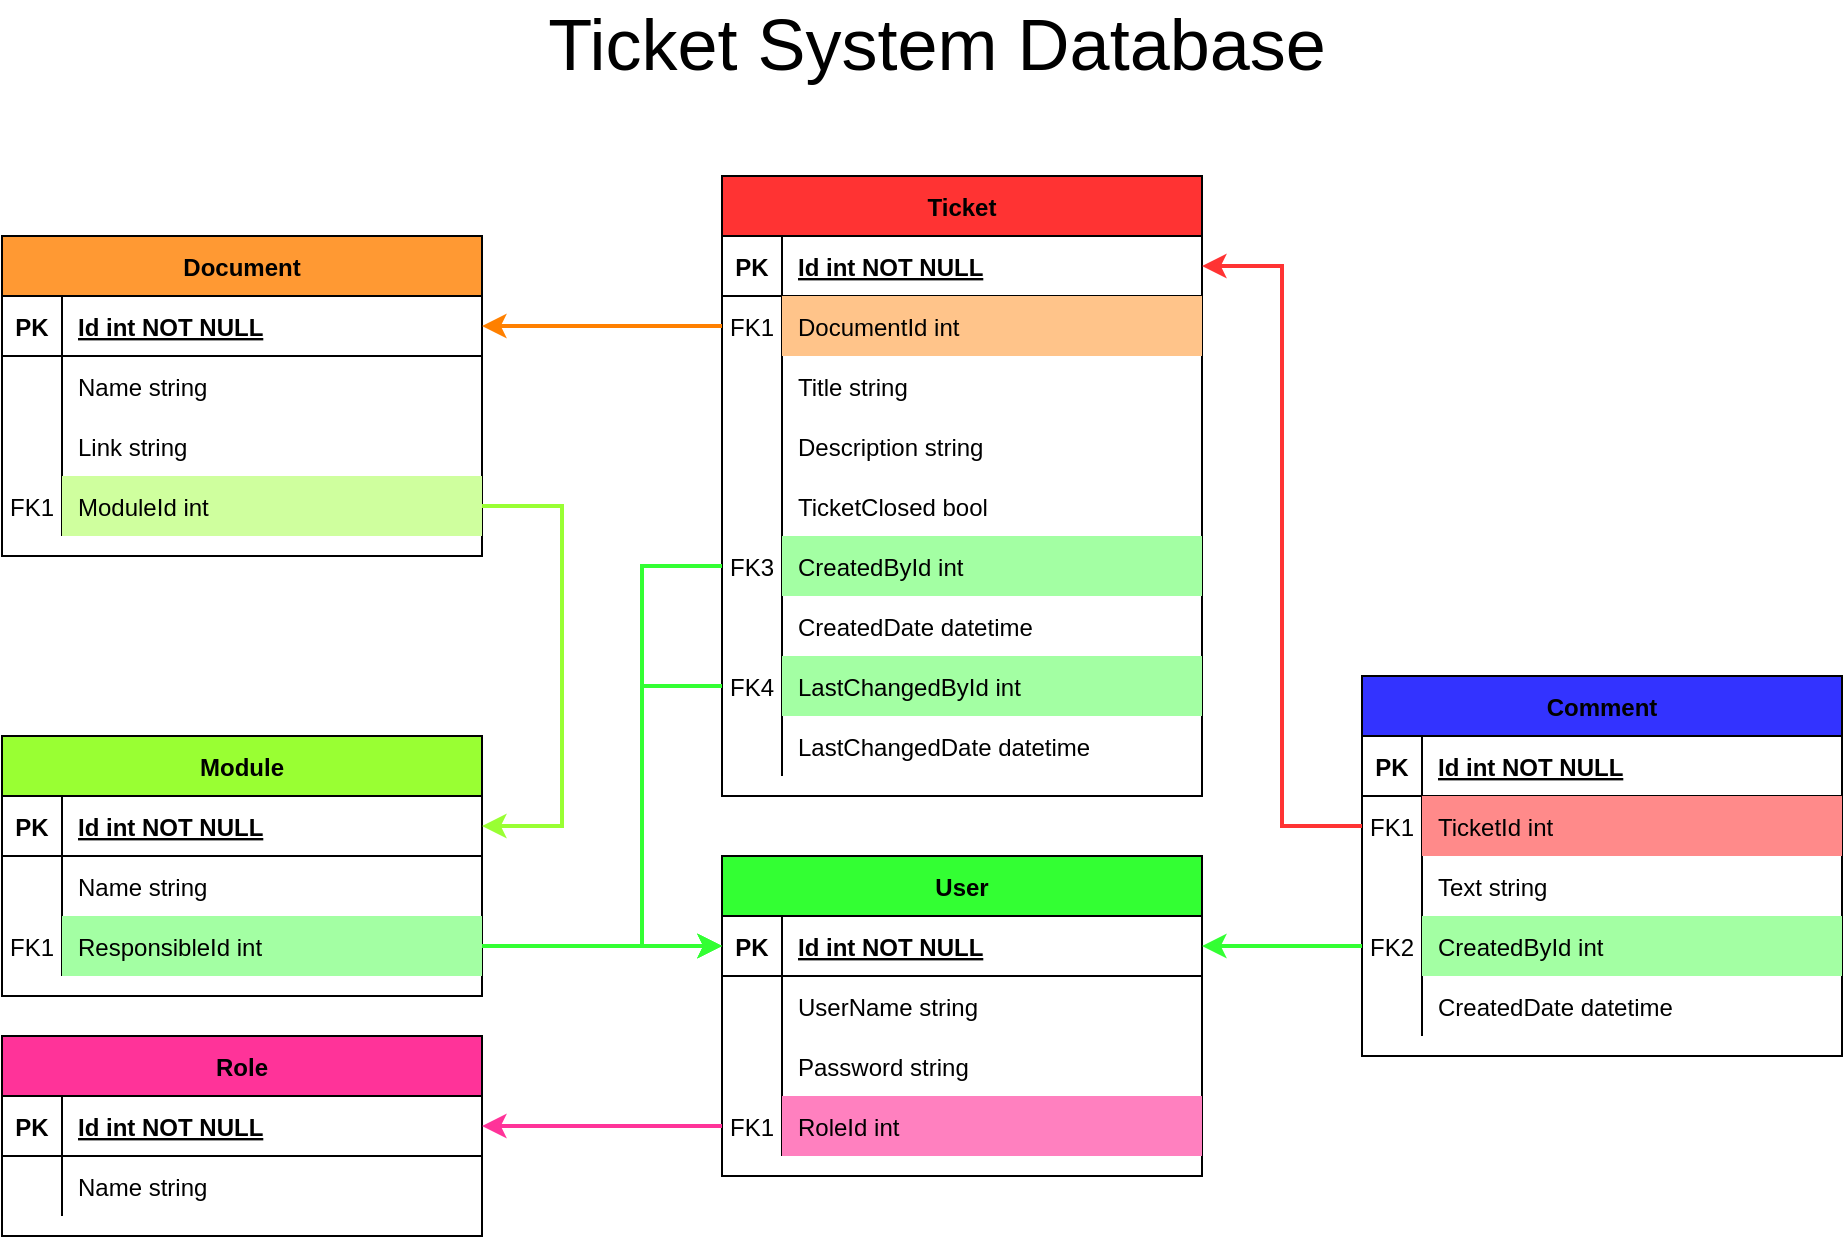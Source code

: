 <mxfile version="14.4.3" type="device"><diagram id="R2lEEEUBdFMjLlhIrx00" name="Page-1"><mxGraphModel dx="1422" dy="822" grid="0" gridSize="10" guides="1" tooltips="1" connect="1" arrows="1" fold="1" page="1" pageScale="1" pageWidth="1654" pageHeight="1169" math="0" shadow="0" extFonts="Permanent Marker^https://fonts.googleapis.com/css?family=Permanent+Marker"><root><mxCell id="0"/><mxCell id="1" parent="0"/><mxCell id="C-vyLk0tnHw3VtMMgP7b-2" value="Ticket" style="shape=table;startSize=30;container=1;collapsible=1;childLayout=tableLayout;fixedRows=1;rowLines=0;fontStyle=1;align=center;resizeLast=1;fillColor=#FF3333;" parent="1" vertex="1"><mxGeometry x="720" y="120" width="240" height="310" as="geometry"/></mxCell><mxCell id="C-vyLk0tnHw3VtMMgP7b-3" value="" style="shape=partialRectangle;collapsible=0;dropTarget=0;pointerEvents=0;fillColor=none;points=[[0,0.5],[1,0.5]];portConstraint=eastwest;top=0;left=0;right=0;bottom=1;" parent="C-vyLk0tnHw3VtMMgP7b-2" vertex="1"><mxGeometry y="30" width="240" height="30" as="geometry"/></mxCell><mxCell id="C-vyLk0tnHw3VtMMgP7b-4" value="PK" style="shape=partialRectangle;overflow=hidden;connectable=0;fillColor=none;top=0;left=0;bottom=0;right=0;fontStyle=1;" parent="C-vyLk0tnHw3VtMMgP7b-3" vertex="1"><mxGeometry width="30" height="30" as="geometry"/></mxCell><mxCell id="C-vyLk0tnHw3VtMMgP7b-5" value="Id int NOT NULL " style="shape=partialRectangle;overflow=hidden;connectable=0;fillColor=none;top=0;left=0;bottom=0;right=0;align=left;spacingLeft=6;fontStyle=5;" parent="C-vyLk0tnHw3VtMMgP7b-3" vertex="1"><mxGeometry x="30" width="210" height="30" as="geometry"/></mxCell><mxCell id="C-vyLk0tnHw3VtMMgP7b-9" value="" style="shape=partialRectangle;collapsible=0;dropTarget=0;pointerEvents=0;fillColor=none;points=[[0,0.5],[1,0.5]];portConstraint=eastwest;top=0;left=0;right=0;bottom=0;" parent="C-vyLk0tnHw3VtMMgP7b-2" vertex="1"><mxGeometry y="60" width="240" height="30" as="geometry"/></mxCell><mxCell id="C-vyLk0tnHw3VtMMgP7b-10" value="FK1" style="shape=partialRectangle;overflow=hidden;connectable=0;fillColor=none;top=0;left=0;bottom=0;right=0;" parent="C-vyLk0tnHw3VtMMgP7b-9" vertex="1"><mxGeometry width="30" height="30" as="geometry"/></mxCell><mxCell id="C-vyLk0tnHw3VtMMgP7b-11" value="DocumentId int" style="shape=partialRectangle;overflow=hidden;connectable=0;top=0;left=0;bottom=0;right=0;align=left;spacingLeft=6;fillColor=#FFC48A;" parent="C-vyLk0tnHw3VtMMgP7b-9" vertex="1"><mxGeometry x="30" width="210" height="30" as="geometry"/></mxCell><mxCell id="z_uNDXSWE4VgRmkXFjkP-1" value="" style="shape=partialRectangle;collapsible=0;dropTarget=0;pointerEvents=0;fillColor=none;points=[[0,0.5],[1,0.5]];portConstraint=eastwest;top=0;left=0;right=0;bottom=0;" parent="C-vyLk0tnHw3VtMMgP7b-2" vertex="1"><mxGeometry y="90" width="240" height="30" as="geometry"/></mxCell><mxCell id="z_uNDXSWE4VgRmkXFjkP-2" value="" style="shape=partialRectangle;overflow=hidden;connectable=0;fillColor=none;top=0;left=0;bottom=0;right=0;" parent="z_uNDXSWE4VgRmkXFjkP-1" vertex="1"><mxGeometry width="30" height="30" as="geometry"/></mxCell><mxCell id="z_uNDXSWE4VgRmkXFjkP-3" value="Title string" style="shape=partialRectangle;overflow=hidden;connectable=0;top=0;left=0;bottom=0;right=0;align=left;spacingLeft=6;fillColor=none;" parent="z_uNDXSWE4VgRmkXFjkP-1" vertex="1"><mxGeometry x="30" width="210" height="30" as="geometry"/></mxCell><mxCell id="z_uNDXSWE4VgRmkXFjkP-4" value="" style="shape=partialRectangle;collapsible=0;dropTarget=0;pointerEvents=0;fillColor=none;points=[[0,0.5],[1,0.5]];portConstraint=eastwest;top=0;left=0;right=0;bottom=0;" parent="C-vyLk0tnHw3VtMMgP7b-2" vertex="1"><mxGeometry y="120" width="240" height="30" as="geometry"/></mxCell><mxCell id="z_uNDXSWE4VgRmkXFjkP-5" value="" style="shape=partialRectangle;overflow=hidden;connectable=0;fillColor=none;top=0;left=0;bottom=0;right=0;" parent="z_uNDXSWE4VgRmkXFjkP-4" vertex="1"><mxGeometry width="30" height="30" as="geometry"/></mxCell><mxCell id="z_uNDXSWE4VgRmkXFjkP-6" value="Description string" style="shape=partialRectangle;overflow=hidden;connectable=0;top=0;left=0;bottom=0;right=0;align=left;spacingLeft=6;fillColor=none;" parent="z_uNDXSWE4VgRmkXFjkP-4" vertex="1"><mxGeometry x="30" width="210" height="30" as="geometry"/></mxCell><mxCell id="S55iQ5VllEJQa9KrodJ4-59" value="" style="shape=partialRectangle;collapsible=0;dropTarget=0;pointerEvents=0;fillColor=none;points=[[0,0.5],[1,0.5]];portConstraint=eastwest;top=0;left=0;right=0;bottom=0;" parent="C-vyLk0tnHw3VtMMgP7b-2" vertex="1"><mxGeometry y="150" width="240" height="30" as="geometry"/></mxCell><mxCell id="S55iQ5VllEJQa9KrodJ4-60" value="" style="shape=partialRectangle;overflow=hidden;connectable=0;fillColor=none;top=0;left=0;bottom=0;right=0;" parent="S55iQ5VllEJQa9KrodJ4-59" vertex="1"><mxGeometry width="30" height="30" as="geometry"/></mxCell><mxCell id="S55iQ5VllEJQa9KrodJ4-61" value="TicketClosed bool" style="shape=partialRectangle;overflow=hidden;connectable=0;top=0;left=0;bottom=0;right=0;align=left;spacingLeft=6;fillColor=none;" parent="S55iQ5VllEJQa9KrodJ4-59" vertex="1"><mxGeometry x="30" width="210" height="30" as="geometry"/></mxCell><mxCell id="S55iQ5VllEJQa9KrodJ4-62" value="" style="shape=partialRectangle;collapsible=0;dropTarget=0;pointerEvents=0;fillColor=none;points=[[0,0.5],[1,0.5]];portConstraint=eastwest;top=0;left=0;right=0;bottom=0;" parent="C-vyLk0tnHw3VtMMgP7b-2" vertex="1"><mxGeometry y="180" width="240" height="30" as="geometry"/></mxCell><mxCell id="S55iQ5VllEJQa9KrodJ4-63" value="FK3" style="shape=partialRectangle;overflow=hidden;connectable=0;fillColor=none;top=0;left=0;bottom=0;right=0;" parent="S55iQ5VllEJQa9KrodJ4-62" vertex="1"><mxGeometry width="30" height="30" as="geometry"/></mxCell><mxCell id="S55iQ5VllEJQa9KrodJ4-64" value="CreatedById int" style="shape=partialRectangle;overflow=hidden;connectable=0;top=0;left=0;bottom=0;right=0;align=left;spacingLeft=6;fillColor=#A3FFA3;" parent="S55iQ5VllEJQa9KrodJ4-62" vertex="1"><mxGeometry x="30" width="210" height="30" as="geometry"/></mxCell><mxCell id="S55iQ5VllEJQa9KrodJ4-65" value="" style="shape=partialRectangle;collapsible=0;dropTarget=0;pointerEvents=0;fillColor=none;points=[[0,0.5],[1,0.5]];portConstraint=eastwest;top=0;left=0;right=0;bottom=0;" parent="C-vyLk0tnHw3VtMMgP7b-2" vertex="1"><mxGeometry y="210" width="240" height="30" as="geometry"/></mxCell><mxCell id="S55iQ5VllEJQa9KrodJ4-66" value="" style="shape=partialRectangle;overflow=hidden;connectable=0;fillColor=none;top=0;left=0;bottom=0;right=0;" parent="S55iQ5VllEJQa9KrodJ4-65" vertex="1"><mxGeometry width="30" height="30" as="geometry"/></mxCell><mxCell id="S55iQ5VllEJQa9KrodJ4-67" value="CreatedDate datetime" style="shape=partialRectangle;overflow=hidden;connectable=0;fillColor=none;top=0;left=0;bottom=0;right=0;align=left;spacingLeft=6;" parent="S55iQ5VllEJQa9KrodJ4-65" vertex="1"><mxGeometry x="30" width="210" height="30" as="geometry"/></mxCell><mxCell id="S55iQ5VllEJQa9KrodJ4-68" value="" style="shape=partialRectangle;collapsible=0;dropTarget=0;pointerEvents=0;fillColor=none;points=[[0,0.5],[1,0.5]];portConstraint=eastwest;top=0;left=0;right=0;bottom=0;" parent="C-vyLk0tnHw3VtMMgP7b-2" vertex="1"><mxGeometry y="240" width="240" height="30" as="geometry"/></mxCell><mxCell id="S55iQ5VllEJQa9KrodJ4-69" value="FK4" style="shape=partialRectangle;overflow=hidden;connectable=0;fillColor=none;top=0;left=0;bottom=0;right=0;" parent="S55iQ5VllEJQa9KrodJ4-68" vertex="1"><mxGeometry width="30" height="30" as="geometry"/></mxCell><mxCell id="S55iQ5VllEJQa9KrodJ4-70" value="LastChangedById int" style="shape=partialRectangle;overflow=hidden;connectable=0;top=0;left=0;bottom=0;right=0;align=left;spacingLeft=6;fillColor=#A3FFA3;" parent="S55iQ5VllEJQa9KrodJ4-68" vertex="1"><mxGeometry x="30" width="210" height="30" as="geometry"/></mxCell><mxCell id="S55iQ5VllEJQa9KrodJ4-71" value="" style="shape=partialRectangle;collapsible=0;dropTarget=0;pointerEvents=0;fillColor=none;points=[[0,0.5],[1,0.5]];portConstraint=eastwest;top=0;left=0;right=0;bottom=0;" parent="C-vyLk0tnHw3VtMMgP7b-2" vertex="1"><mxGeometry y="270" width="240" height="30" as="geometry"/></mxCell><mxCell id="S55iQ5VllEJQa9KrodJ4-72" value="" style="shape=partialRectangle;overflow=hidden;connectable=0;fillColor=none;top=0;left=0;bottom=0;right=0;" parent="S55iQ5VllEJQa9KrodJ4-71" vertex="1"><mxGeometry width="30" height="30" as="geometry"/></mxCell><mxCell id="S55iQ5VllEJQa9KrodJ4-73" value="LastChangedDate datetime" style="shape=partialRectangle;overflow=hidden;connectable=0;fillColor=none;top=0;left=0;bottom=0;right=0;align=left;spacingLeft=6;" parent="S55iQ5VllEJQa9KrodJ4-71" vertex="1"><mxGeometry x="30" width="210" height="30" as="geometry"/></mxCell><mxCell id="S55iQ5VllEJQa9KrodJ4-15" value="Module" style="shape=table;startSize=30;container=1;collapsible=1;childLayout=tableLayout;fixedRows=1;rowLines=0;fontStyle=1;align=center;resizeLast=1;fillColor=#99FF33;" parent="1" vertex="1"><mxGeometry x="360" y="400" width="240" height="130" as="geometry"/></mxCell><mxCell id="S55iQ5VllEJQa9KrodJ4-16" value="" style="shape=partialRectangle;collapsible=0;dropTarget=0;pointerEvents=0;fillColor=none;points=[[0,0.5],[1,0.5]];portConstraint=eastwest;top=0;left=0;right=0;bottom=1;" parent="S55iQ5VllEJQa9KrodJ4-15" vertex="1"><mxGeometry y="30" width="240" height="30" as="geometry"/></mxCell><mxCell id="S55iQ5VllEJQa9KrodJ4-17" value="PK" style="shape=partialRectangle;overflow=hidden;connectable=0;fillColor=none;top=0;left=0;bottom=0;right=0;fontStyle=1;" parent="S55iQ5VllEJQa9KrodJ4-16" vertex="1"><mxGeometry width="30" height="30" as="geometry"/></mxCell><mxCell id="S55iQ5VllEJQa9KrodJ4-18" value="Id int NOT NULL " style="shape=partialRectangle;overflow=hidden;connectable=0;fillColor=none;top=0;left=0;bottom=0;right=0;align=left;spacingLeft=6;fontStyle=5;" parent="S55iQ5VllEJQa9KrodJ4-16" vertex="1"><mxGeometry x="30" width="210" height="30" as="geometry"/></mxCell><mxCell id="S55iQ5VllEJQa9KrodJ4-19" value="" style="shape=partialRectangle;collapsible=0;dropTarget=0;pointerEvents=0;fillColor=none;points=[[0,0.5],[1,0.5]];portConstraint=eastwest;top=0;left=0;right=0;bottom=0;" parent="S55iQ5VllEJQa9KrodJ4-15" vertex="1"><mxGeometry y="60" width="240" height="30" as="geometry"/></mxCell><mxCell id="S55iQ5VllEJQa9KrodJ4-20" value="" style="shape=partialRectangle;overflow=hidden;connectable=0;fillColor=none;top=0;left=0;bottom=0;right=0;" parent="S55iQ5VllEJQa9KrodJ4-19" vertex="1"><mxGeometry width="30" height="30" as="geometry"/></mxCell><mxCell id="S55iQ5VllEJQa9KrodJ4-21" value="Name string" style="shape=partialRectangle;overflow=hidden;connectable=0;fillColor=none;top=0;left=0;bottom=0;right=0;align=left;spacingLeft=6;" parent="S55iQ5VllEJQa9KrodJ4-19" vertex="1"><mxGeometry x="30" width="210" height="30" as="geometry"/></mxCell><mxCell id="5QqvSq-tXzuKRRl05Fz5-21" value="" style="shape=partialRectangle;collapsible=0;dropTarget=0;pointerEvents=0;fillColor=none;points=[[0,0.5],[1,0.5]];portConstraint=eastwest;top=0;left=0;right=0;bottom=0;" parent="S55iQ5VllEJQa9KrodJ4-15" vertex="1"><mxGeometry y="90" width="240" height="30" as="geometry"/></mxCell><mxCell id="5QqvSq-tXzuKRRl05Fz5-22" value="FK1" style="shape=partialRectangle;overflow=hidden;connectable=0;fillColor=none;top=0;left=0;bottom=0;right=0;" parent="5QqvSq-tXzuKRRl05Fz5-21" vertex="1"><mxGeometry width="30" height="30" as="geometry"/></mxCell><mxCell id="5QqvSq-tXzuKRRl05Fz5-23" value="ResponsibleId int" style="shape=partialRectangle;overflow=hidden;connectable=0;top=0;left=0;bottom=0;right=0;align=left;spacingLeft=6;fillColor=#A3FFA3;" parent="5QqvSq-tXzuKRRl05Fz5-21" vertex="1"><mxGeometry x="30" width="210" height="30" as="geometry"/></mxCell><mxCell id="S55iQ5VllEJQa9KrodJ4-29" value="Role" style="shape=table;startSize=30;container=1;collapsible=1;childLayout=tableLayout;fixedRows=1;rowLines=0;fontStyle=1;align=center;resizeLast=1;fillColor=#FF3399;" parent="1" vertex="1"><mxGeometry x="360" y="550" width="240" height="100" as="geometry"/></mxCell><mxCell id="S55iQ5VllEJQa9KrodJ4-30" value="" style="shape=partialRectangle;collapsible=0;dropTarget=0;pointerEvents=0;fillColor=none;points=[[0,0.5],[1,0.5]];portConstraint=eastwest;top=0;left=0;right=0;bottom=1;" parent="S55iQ5VllEJQa9KrodJ4-29" vertex="1"><mxGeometry y="30" width="240" height="30" as="geometry"/></mxCell><mxCell id="S55iQ5VllEJQa9KrodJ4-31" value="PK" style="shape=partialRectangle;overflow=hidden;connectable=0;fillColor=none;top=0;left=0;bottom=0;right=0;fontStyle=1;" parent="S55iQ5VllEJQa9KrodJ4-30" vertex="1"><mxGeometry width="30" height="30" as="geometry"/></mxCell><mxCell id="S55iQ5VllEJQa9KrodJ4-32" value="Id int NOT NULL " style="shape=partialRectangle;overflow=hidden;connectable=0;fillColor=none;top=0;left=0;bottom=0;right=0;align=left;spacingLeft=6;fontStyle=5;" parent="S55iQ5VllEJQa9KrodJ4-30" vertex="1"><mxGeometry x="30" width="210" height="30" as="geometry"/></mxCell><mxCell id="S55iQ5VllEJQa9KrodJ4-33" value="" style="shape=partialRectangle;collapsible=0;dropTarget=0;pointerEvents=0;fillColor=none;points=[[0,0.5],[1,0.5]];portConstraint=eastwest;top=0;left=0;right=0;bottom=0;" parent="S55iQ5VllEJQa9KrodJ4-29" vertex="1"><mxGeometry y="60" width="240" height="30" as="geometry"/></mxCell><mxCell id="S55iQ5VllEJQa9KrodJ4-34" value="" style="shape=partialRectangle;overflow=hidden;connectable=0;fillColor=none;top=0;left=0;bottom=0;right=0;" parent="S55iQ5VllEJQa9KrodJ4-33" vertex="1"><mxGeometry width="30" height="30" as="geometry"/></mxCell><mxCell id="S55iQ5VllEJQa9KrodJ4-35" value="Name string" style="shape=partialRectangle;overflow=hidden;connectable=0;fillColor=none;top=0;left=0;bottom=0;right=0;align=left;spacingLeft=6;" parent="S55iQ5VllEJQa9KrodJ4-33" vertex="1"><mxGeometry x="30" width="210" height="30" as="geometry"/></mxCell><mxCell id="S55iQ5VllEJQa9KrodJ4-43" value="User" style="shape=table;startSize=30;container=1;collapsible=1;childLayout=tableLayout;fixedRows=1;rowLines=0;fontStyle=1;align=center;resizeLast=1;fillColor=#33FF33;" parent="1" vertex="1"><mxGeometry x="720" y="460" width="240" height="160" as="geometry"/></mxCell><mxCell id="S55iQ5VllEJQa9KrodJ4-44" value="" style="shape=partialRectangle;collapsible=0;dropTarget=0;pointerEvents=0;fillColor=none;points=[[0,0.5],[1,0.5]];portConstraint=eastwest;top=0;left=0;right=0;bottom=1;" parent="S55iQ5VllEJQa9KrodJ4-43" vertex="1"><mxGeometry y="30" width="240" height="30" as="geometry"/></mxCell><mxCell id="S55iQ5VllEJQa9KrodJ4-45" value="PK" style="shape=partialRectangle;overflow=hidden;connectable=0;fillColor=none;top=0;left=0;bottom=0;right=0;fontStyle=1;" parent="S55iQ5VllEJQa9KrodJ4-44" vertex="1"><mxGeometry width="30" height="30" as="geometry"/></mxCell><mxCell id="S55iQ5VllEJQa9KrodJ4-46" value="Id int NOT NULL " style="shape=partialRectangle;overflow=hidden;connectable=0;fillColor=none;top=0;left=0;bottom=0;right=0;align=left;spacingLeft=6;fontStyle=5;" parent="S55iQ5VllEJQa9KrodJ4-44" vertex="1"><mxGeometry x="30" width="210" height="30" as="geometry"/></mxCell><mxCell id="S55iQ5VllEJQa9KrodJ4-47" value="" style="shape=partialRectangle;collapsible=0;dropTarget=0;pointerEvents=0;fillColor=none;points=[[0,0.5],[1,0.5]];portConstraint=eastwest;top=0;left=0;right=0;bottom=0;" parent="S55iQ5VllEJQa9KrodJ4-43" vertex="1"><mxGeometry y="60" width="240" height="30" as="geometry"/></mxCell><mxCell id="S55iQ5VllEJQa9KrodJ4-48" value="" style="shape=partialRectangle;overflow=hidden;connectable=0;fillColor=none;top=0;left=0;bottom=0;right=0;" parent="S55iQ5VllEJQa9KrodJ4-47" vertex="1"><mxGeometry width="30" height="30" as="geometry"/></mxCell><mxCell id="S55iQ5VllEJQa9KrodJ4-49" value="UserName string" style="shape=partialRectangle;overflow=hidden;connectable=0;fillColor=none;top=0;left=0;bottom=0;right=0;align=left;spacingLeft=6;" parent="S55iQ5VllEJQa9KrodJ4-47" vertex="1"><mxGeometry x="30" width="210" height="30" as="geometry"/></mxCell><mxCell id="5QqvSq-tXzuKRRl05Fz5-15" value="" style="shape=partialRectangle;collapsible=0;dropTarget=0;pointerEvents=0;fillColor=none;points=[[0,0.5],[1,0.5]];portConstraint=eastwest;top=0;left=0;right=0;bottom=0;" parent="S55iQ5VllEJQa9KrodJ4-43" vertex="1"><mxGeometry y="90" width="240" height="30" as="geometry"/></mxCell><mxCell id="5QqvSq-tXzuKRRl05Fz5-16" value="" style="shape=partialRectangle;overflow=hidden;connectable=0;fillColor=none;top=0;left=0;bottom=0;right=0;" parent="5QqvSq-tXzuKRRl05Fz5-15" vertex="1"><mxGeometry width="30" height="30" as="geometry"/></mxCell><mxCell id="5QqvSq-tXzuKRRl05Fz5-17" value="Password string" style="shape=partialRectangle;overflow=hidden;connectable=0;fillColor=none;top=0;left=0;bottom=0;right=0;align=left;spacingLeft=6;" parent="5QqvSq-tXzuKRRl05Fz5-15" vertex="1"><mxGeometry x="30" width="210" height="30" as="geometry"/></mxCell><mxCell id="5QqvSq-tXzuKRRl05Fz5-24" value="" style="shape=partialRectangle;collapsible=0;dropTarget=0;pointerEvents=0;fillColor=none;points=[[0,0.5],[1,0.5]];portConstraint=eastwest;top=0;left=0;right=0;bottom=0;" parent="S55iQ5VllEJQa9KrodJ4-43" vertex="1"><mxGeometry y="120" width="240" height="30" as="geometry"/></mxCell><mxCell id="5QqvSq-tXzuKRRl05Fz5-25" value="FK1" style="shape=partialRectangle;overflow=hidden;connectable=0;fillColor=none;top=0;left=0;bottom=0;right=0;" parent="5QqvSq-tXzuKRRl05Fz5-24" vertex="1"><mxGeometry width="30" height="30" as="geometry"/></mxCell><mxCell id="5QqvSq-tXzuKRRl05Fz5-26" value="RoleId int" style="shape=partialRectangle;overflow=hidden;connectable=0;top=0;left=0;bottom=0;right=0;align=left;spacingLeft=6;fillColor=#FF80BF;" parent="5QqvSq-tXzuKRRl05Fz5-24" vertex="1"><mxGeometry x="30" width="210" height="30" as="geometry"/></mxCell><mxCell id="S55iQ5VllEJQa9KrodJ4-74" value="Comment" style="shape=table;startSize=30;container=1;collapsible=1;childLayout=tableLayout;fixedRows=1;rowLines=0;fontStyle=1;align=center;resizeLast=1;fillColor=#3333FF;" parent="1" vertex="1"><mxGeometry x="1040" y="370" width="240" height="190" as="geometry"/></mxCell><mxCell id="S55iQ5VllEJQa9KrodJ4-75" value="" style="shape=partialRectangle;collapsible=0;dropTarget=0;pointerEvents=0;fillColor=none;points=[[0,0.5],[1,0.5]];portConstraint=eastwest;top=0;left=0;right=0;bottom=1;" parent="S55iQ5VllEJQa9KrodJ4-74" vertex="1"><mxGeometry y="30" width="240" height="30" as="geometry"/></mxCell><mxCell id="S55iQ5VllEJQa9KrodJ4-76" value="PK" style="shape=partialRectangle;overflow=hidden;connectable=0;fillColor=none;top=0;left=0;bottom=0;right=0;fontStyle=1;" parent="S55iQ5VllEJQa9KrodJ4-75" vertex="1"><mxGeometry width="30" height="30" as="geometry"/></mxCell><mxCell id="S55iQ5VllEJQa9KrodJ4-77" value="Id int NOT NULL " style="shape=partialRectangle;overflow=hidden;connectable=0;fillColor=none;top=0;left=0;bottom=0;right=0;align=left;spacingLeft=6;fontStyle=5;" parent="S55iQ5VllEJQa9KrodJ4-75" vertex="1"><mxGeometry x="30" width="210" height="30" as="geometry"/></mxCell><mxCell id="S55iQ5VllEJQa9KrodJ4-78" value="" style="shape=partialRectangle;collapsible=0;dropTarget=0;pointerEvents=0;fillColor=none;points=[[0,0.5],[1,0.5]];portConstraint=eastwest;top=0;left=0;right=0;bottom=0;" parent="S55iQ5VllEJQa9KrodJ4-74" vertex="1"><mxGeometry y="60" width="240" height="30" as="geometry"/></mxCell><mxCell id="S55iQ5VllEJQa9KrodJ4-79" value="FK1" style="shape=partialRectangle;overflow=hidden;connectable=0;fillColor=none;top=0;left=0;bottom=0;right=0;" parent="S55iQ5VllEJQa9KrodJ4-78" vertex="1"><mxGeometry width="30" height="30" as="geometry"/></mxCell><mxCell id="S55iQ5VllEJQa9KrodJ4-80" value="TicketId int" style="shape=partialRectangle;overflow=hidden;connectable=0;top=0;left=0;bottom=0;right=0;align=left;spacingLeft=6;fillColor=#FF8A8A;" parent="S55iQ5VllEJQa9KrodJ4-78" vertex="1"><mxGeometry x="30" width="210" height="30" as="geometry"/></mxCell><mxCell id="UCCtVbmzGRvSjNlxdJQB-1" value="" style="shape=partialRectangle;collapsible=0;dropTarget=0;pointerEvents=0;fillColor=none;points=[[0,0.5],[1,0.5]];portConstraint=eastwest;top=0;left=0;right=0;bottom=0;" parent="S55iQ5VllEJQa9KrodJ4-74" vertex="1"><mxGeometry y="90" width="240" height="30" as="geometry"/></mxCell><mxCell id="UCCtVbmzGRvSjNlxdJQB-2" value="" style="shape=partialRectangle;overflow=hidden;connectable=0;fillColor=none;top=0;left=0;bottom=0;right=0;" parent="UCCtVbmzGRvSjNlxdJQB-1" vertex="1"><mxGeometry width="30" height="30" as="geometry"/></mxCell><mxCell id="UCCtVbmzGRvSjNlxdJQB-3" value="Text string" style="shape=partialRectangle;overflow=hidden;connectable=0;fillColor=none;top=0;left=0;bottom=0;right=0;align=left;spacingLeft=6;" parent="UCCtVbmzGRvSjNlxdJQB-1" vertex="1"><mxGeometry x="30" width="210" height="30" as="geometry"/></mxCell><mxCell id="S55iQ5VllEJQa9KrodJ4-87" value="" style="shape=partialRectangle;collapsible=0;dropTarget=0;pointerEvents=0;fillColor=none;points=[[0,0.5],[1,0.5]];portConstraint=eastwest;top=0;left=0;right=0;bottom=0;" parent="S55iQ5VllEJQa9KrodJ4-74" vertex="1"><mxGeometry y="120" width="240" height="30" as="geometry"/></mxCell><mxCell id="S55iQ5VllEJQa9KrodJ4-88" value="FK2" style="shape=partialRectangle;overflow=hidden;connectable=0;fillColor=none;top=0;left=0;bottom=0;right=0;" parent="S55iQ5VllEJQa9KrodJ4-87" vertex="1"><mxGeometry width="30" height="30" as="geometry"/></mxCell><mxCell id="S55iQ5VllEJQa9KrodJ4-89" value="CreatedById int" style="shape=partialRectangle;overflow=hidden;connectable=0;top=0;left=0;bottom=0;right=0;align=left;spacingLeft=6;fillColor=#A3FFA3;" parent="S55iQ5VllEJQa9KrodJ4-87" vertex="1"><mxGeometry x="30" width="210" height="30" as="geometry"/></mxCell><mxCell id="5QqvSq-tXzuKRRl05Fz5-1" value="" style="shape=partialRectangle;collapsible=0;dropTarget=0;pointerEvents=0;fillColor=none;points=[[0,0.5],[1,0.5]];portConstraint=eastwest;top=0;left=0;right=0;bottom=0;" parent="S55iQ5VllEJQa9KrodJ4-74" vertex="1"><mxGeometry y="150" width="240" height="30" as="geometry"/></mxCell><mxCell id="5QqvSq-tXzuKRRl05Fz5-2" value="" style="shape=partialRectangle;overflow=hidden;connectable=0;fillColor=none;top=0;left=0;bottom=0;right=0;" parent="5QqvSq-tXzuKRRl05Fz5-1" vertex="1"><mxGeometry width="30" height="30" as="geometry"/></mxCell><mxCell id="5QqvSq-tXzuKRRl05Fz5-3" value="CreatedDate datetime" style="shape=partialRectangle;overflow=hidden;connectable=0;fillColor=none;top=0;left=0;bottom=0;right=0;align=left;spacingLeft=6;" parent="5QqvSq-tXzuKRRl05Fz5-1" vertex="1"><mxGeometry x="30" width="210" height="30" as="geometry"/></mxCell><mxCell id="S55iQ5VllEJQa9KrodJ4-96" value="Document" style="shape=table;startSize=30;container=1;collapsible=1;childLayout=tableLayout;fixedRows=1;rowLines=0;fontStyle=1;align=center;resizeLast=1;fillColor=#FF9933;" parent="1" vertex="1"><mxGeometry x="360" y="150" width="240" height="160" as="geometry"/></mxCell><mxCell id="S55iQ5VllEJQa9KrodJ4-97" value="" style="shape=partialRectangle;collapsible=0;dropTarget=0;pointerEvents=0;fillColor=none;points=[[0,0.5],[1,0.5]];portConstraint=eastwest;top=0;left=0;right=0;bottom=1;" parent="S55iQ5VllEJQa9KrodJ4-96" vertex="1"><mxGeometry y="30" width="240" height="30" as="geometry"/></mxCell><mxCell id="S55iQ5VllEJQa9KrodJ4-98" value="PK" style="shape=partialRectangle;overflow=hidden;connectable=0;fillColor=none;top=0;left=0;bottom=0;right=0;fontStyle=1;" parent="S55iQ5VllEJQa9KrodJ4-97" vertex="1"><mxGeometry width="30" height="30" as="geometry"/></mxCell><mxCell id="S55iQ5VllEJQa9KrodJ4-99" value="Id int NOT NULL " style="shape=partialRectangle;overflow=hidden;connectable=0;fillColor=none;top=0;left=0;bottom=0;right=0;align=left;spacingLeft=6;fontStyle=5;" parent="S55iQ5VllEJQa9KrodJ4-97" vertex="1"><mxGeometry x="30" width="210" height="30" as="geometry"/></mxCell><mxCell id="S55iQ5VllEJQa9KrodJ4-100" value="" style="shape=partialRectangle;collapsible=0;dropTarget=0;pointerEvents=0;fillColor=none;points=[[0,0.5],[1,0.5]];portConstraint=eastwest;top=0;left=0;right=0;bottom=0;" parent="S55iQ5VllEJQa9KrodJ4-96" vertex="1"><mxGeometry y="60" width="240" height="30" as="geometry"/></mxCell><mxCell id="S55iQ5VllEJQa9KrodJ4-101" value="" style="shape=partialRectangle;overflow=hidden;connectable=0;fillColor=none;top=0;left=0;bottom=0;right=0;" parent="S55iQ5VllEJQa9KrodJ4-100" vertex="1"><mxGeometry width="30" height="30" as="geometry"/></mxCell><mxCell id="S55iQ5VllEJQa9KrodJ4-102" value="Name string" style="shape=partialRectangle;overflow=hidden;connectable=0;fillColor=none;top=0;left=0;bottom=0;right=0;align=left;spacingLeft=6;" parent="S55iQ5VllEJQa9KrodJ4-100" vertex="1"><mxGeometry x="30" width="210" height="30" as="geometry"/></mxCell><mxCell id="S55iQ5VllEJQa9KrodJ4-103" value="" style="shape=partialRectangle;collapsible=0;dropTarget=0;pointerEvents=0;fillColor=none;points=[[0,0.5],[1,0.5]];portConstraint=eastwest;top=0;left=0;right=0;bottom=0;" parent="S55iQ5VllEJQa9KrodJ4-96" vertex="1"><mxGeometry y="90" width="240" height="30" as="geometry"/></mxCell><mxCell id="S55iQ5VllEJQa9KrodJ4-104" value="" style="shape=partialRectangle;overflow=hidden;connectable=0;fillColor=none;top=0;left=0;bottom=0;right=0;" parent="S55iQ5VllEJQa9KrodJ4-103" vertex="1"><mxGeometry width="30" height="30" as="geometry"/></mxCell><mxCell id="S55iQ5VllEJQa9KrodJ4-105" value="Link string" style="shape=partialRectangle;overflow=hidden;connectable=0;fillColor=none;top=0;left=0;bottom=0;right=0;align=left;spacingLeft=6;" parent="S55iQ5VllEJQa9KrodJ4-103" vertex="1"><mxGeometry x="30" width="210" height="30" as="geometry"/></mxCell><mxCell id="5QqvSq-tXzuKRRl05Fz5-18" value="" style="shape=partialRectangle;collapsible=0;dropTarget=0;pointerEvents=0;fillColor=none;points=[[0,0.5],[1,0.5]];portConstraint=eastwest;top=0;left=0;right=0;bottom=0;" parent="S55iQ5VllEJQa9KrodJ4-96" vertex="1"><mxGeometry y="120" width="240" height="30" as="geometry"/></mxCell><mxCell id="5QqvSq-tXzuKRRl05Fz5-19" value="FK1" style="shape=partialRectangle;overflow=hidden;connectable=0;fillColor=none;top=0;left=0;bottom=0;right=0;" parent="5QqvSq-tXzuKRRl05Fz5-18" vertex="1"><mxGeometry width="30" height="30" as="geometry"/></mxCell><mxCell id="5QqvSq-tXzuKRRl05Fz5-20" value="ModuleId int" style="shape=partialRectangle;overflow=hidden;connectable=0;top=0;left=0;bottom=0;right=0;align=left;spacingLeft=6;fillColor=#CFFF9E;" parent="5QqvSq-tXzuKRRl05Fz5-18" vertex="1"><mxGeometry x="30" width="210" height="30" as="geometry"/></mxCell><mxCell id="S55iQ5VllEJQa9KrodJ4-134" style="edgeStyle=orthogonalEdgeStyle;rounded=0;orthogonalLoop=1;jettySize=auto;html=1;exitX=0;exitY=0.5;exitDx=0;exitDy=0;entryX=1;entryY=0.5;entryDx=0;entryDy=0;strokeColor=#FF3399;strokeWidth=2;" parent="1" source="5QqvSq-tXzuKRRl05Fz5-24" target="S55iQ5VllEJQa9KrodJ4-30" edge="1"><mxGeometry relative="1" as="geometry"><mxPoint x="360" y="585" as="sourcePoint"/></mxGeometry></mxCell><mxCell id="S55iQ5VllEJQa9KrodJ4-149" value="&lt;font style=&quot;font-size: 36px&quot;&gt;Ticket System Database&lt;/font&gt;" style="text;html=1;align=center;verticalAlign=middle;resizable=0;points=[];autosize=1;" parent="1" vertex="1"><mxGeometry x="627" y="39" width="400" height="30" as="geometry"/></mxCell><mxCell id="DPeytMEKGnsmmQj6NHd9-1" style="edgeStyle=orthogonalEdgeStyle;rounded=0;orthogonalLoop=1;jettySize=auto;html=1;exitX=0;exitY=0.5;exitDx=0;exitDy=0;strokeWidth=2;strokeColor=#FF8000;entryX=1;entryY=0.5;entryDx=0;entryDy=0;" parent="1" source="C-vyLk0tnHw3VtMMgP7b-9" target="S55iQ5VllEJQa9KrodJ4-97" edge="1"><mxGeometry relative="1" as="geometry"><Array as="points"/><mxPoint x="570" y="70" as="targetPoint"/></mxGeometry></mxCell><mxCell id="wig8oYIxK8nnh5QA7rjX-3" style="edgeStyle=orthogonalEdgeStyle;rounded=0;orthogonalLoop=1;jettySize=auto;html=1;strokeWidth=2;strokeColor=#99FF33;entryX=1;entryY=0.5;entryDx=0;entryDy=0;exitX=1;exitY=0.5;exitDx=0;exitDy=0;" parent="1" source="5QqvSq-tXzuKRRl05Fz5-18" target="S55iQ5VllEJQa9KrodJ4-16" edge="1"><mxGeometry relative="1" as="geometry"><mxPoint x="340" y="240" as="sourcePoint"/><mxPoint x="220" y="220" as="targetPoint"/><Array as="points"><mxPoint x="640" y="285"/><mxPoint x="640" y="445"/></Array></mxGeometry></mxCell><mxCell id="wig8oYIxK8nnh5QA7rjX-4" style="edgeStyle=orthogonalEdgeStyle;rounded=0;orthogonalLoop=1;jettySize=auto;html=1;exitX=1;exitY=0.5;exitDx=0;exitDy=0;entryX=0;entryY=0.5;entryDx=0;entryDy=0;strokeWidth=2;strokeColor=#33FF33;" parent="1" source="5QqvSq-tXzuKRRl05Fz5-21" target="S55iQ5VllEJQa9KrodJ4-44" edge="1"><mxGeometry relative="1" as="geometry"/></mxCell><mxCell id="wig8oYIxK8nnh5QA7rjX-5" style="edgeStyle=orthogonalEdgeStyle;rounded=0;orthogonalLoop=1;jettySize=auto;html=1;exitX=0;exitY=0.5;exitDx=0;exitDy=0;entryX=0;entryY=0.5;entryDx=0;entryDy=0;strokeColor=#33FF33;strokeWidth=2;" parent="1" source="S55iQ5VllEJQa9KrodJ4-68" target="S55iQ5VllEJQa9KrodJ4-44" edge="1"><mxGeometry relative="1" as="geometry"><Array as="points"><mxPoint x="680" y="375"/><mxPoint x="680" y="505"/></Array></mxGeometry></mxCell><mxCell id="wig8oYIxK8nnh5QA7rjX-6" style="edgeStyle=orthogonalEdgeStyle;rounded=0;orthogonalLoop=1;jettySize=auto;html=1;exitX=0;exitY=0.5;exitDx=0;exitDy=0;strokeColor=#33FF33;strokeWidth=2;entryX=0;entryY=0.5;entryDx=0;entryDy=0;" parent="1" source="S55iQ5VllEJQa9KrodJ4-62" target="S55iQ5VllEJQa9KrodJ4-44" edge="1"><mxGeometry relative="1" as="geometry"><mxPoint x="640" y="470" as="targetPoint"/><Array as="points"><mxPoint x="680" y="315"/><mxPoint x="680" y="505"/></Array></mxGeometry></mxCell><mxCell id="wig8oYIxK8nnh5QA7rjX-7" style="edgeStyle=orthogonalEdgeStyle;rounded=0;orthogonalLoop=1;jettySize=auto;html=1;exitX=0;exitY=0.5;exitDx=0;exitDy=0;entryX=1;entryY=0.5;entryDx=0;entryDy=0;strokeColor=#33FF33;strokeWidth=2;" parent="1" source="S55iQ5VllEJQa9KrodJ4-87" target="S55iQ5VllEJQa9KrodJ4-44" edge="1"><mxGeometry relative="1" as="geometry"><Array as="points"><mxPoint x="1040" y="505"/><mxPoint x="1040" y="505"/></Array></mxGeometry></mxCell><mxCell id="wig8oYIxK8nnh5QA7rjX-8" style="edgeStyle=orthogonalEdgeStyle;rounded=0;orthogonalLoop=1;jettySize=auto;html=1;entryX=1;entryY=0.5;entryDx=0;entryDy=0;strokeWidth=2;strokeColor=#FF3333;exitX=0;exitY=0.5;exitDx=0;exitDy=0;" parent="1" source="S55iQ5VllEJQa9KrodJ4-78" target="C-vyLk0tnHw3VtMMgP7b-3" edge="1"><mxGeometry relative="1" as="geometry"><mxPoint x="1020" y="460" as="sourcePoint"/><Array as="points"><mxPoint x="1000" y="445"/><mxPoint x="1000" y="165"/></Array></mxGeometry></mxCell></root></mxGraphModel></diagram></mxfile>